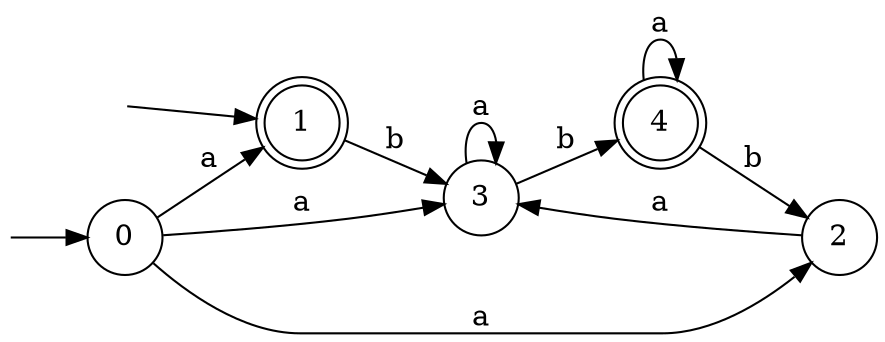 digraph Automaton {
	 rankdir=LR
	n0[shape=none label="" height=0 width=0 ]
	n0->0
	0[shape=circle]
	n1[shape=none label="" height=0 width=0 ]
	n1->1
	1[shape=doublecircle]
	4[shape=doublecircle]
	node [shape = circle]
	0
	1
	2
	3
	4
	0 -> 1 [label="a"]
	0 -> 2 [label="a"]
	0 -> 3 [label="a"]
	1 -> 3 [label="b"]
	2 -> 3 [label="a"]
	3 -> 3 [label="a"]
	3 -> 4 [label="b"]
	4 -> 4 [label="a"]
	4 -> 2 [label="b"]
}
